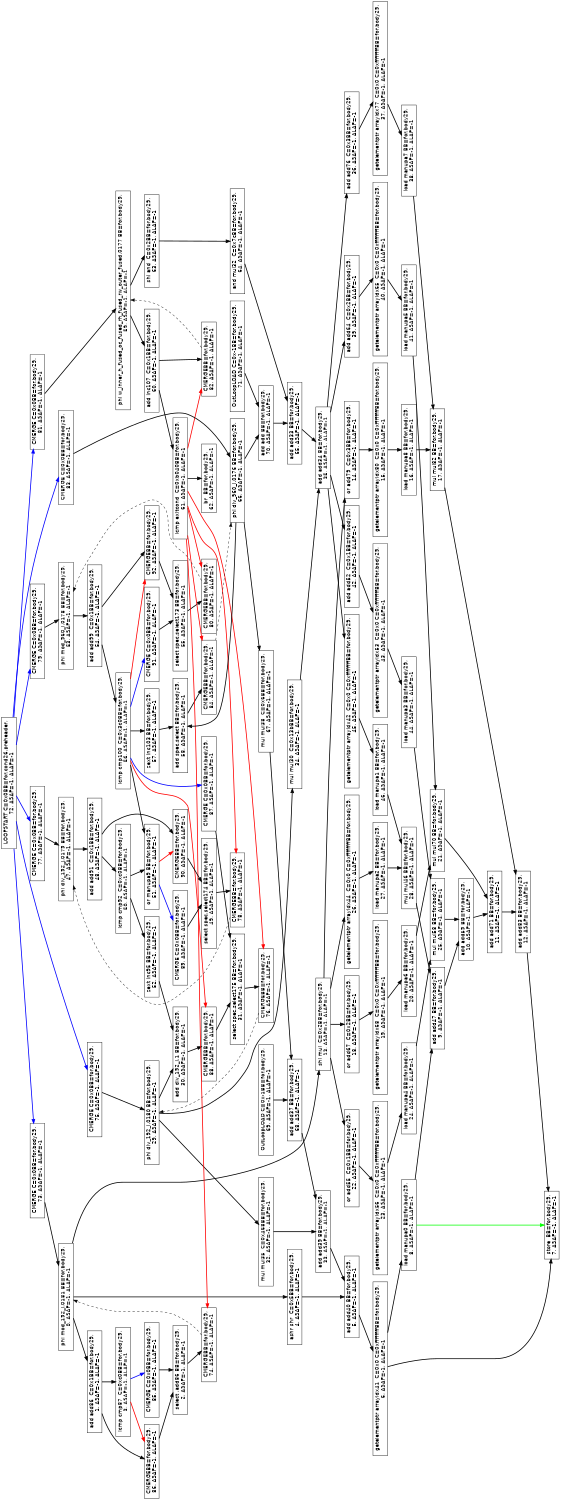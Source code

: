 digraph Region_18 {
	graph [ nslimit = "1000.0",
	orientation = landscape,
		center = true,
	page = "8.5,11",
	compound=true,
	size = "10,7.5" ] ;
"Op_72" [ fontname = "Helvetica" shape = box, label = " LOOPSTART C=0x0BB=for.cond26.preheader,
72, ASAP=-1, ALAP=-1"]
"Op_0" [ fontname = "Helvetica" shape = box, label = " phi mod_192_i.0181 BB=for.body29,
0, ASAP=-1, ALAP=-1"]
"Op_1" [ fontname = "Helvetica" shape = box, label = " add add86  C=0x1BB=for.body29,
1, ASAP=-1, ALAP=-1"]
"Op_2" [ fontname = "Helvetica" shape = box, label = " select .add86 BB=for.body29,
2, ASAP=-1, ALAP=-1"]
"Op_3" [ fontname = "Helvetica" shape = box, label = " icmp cmp87  C=0xc0BB=for.body29,
3, ASAP=-1, ALAP=-1"]
"Op_4" [ fontname = "Helvetica" shape = box, label = " ashr shr  C=0x5BB=for.body29,
4, ASAP=-1, ALAP=-1"]
"Op_5" [ fontname = "Helvetica" shape = box, label = " add add40 BB=for.body29,
5, ASAP=-1, ALAP=-1"]
"Op_6" [ fontname = "Helvetica" shape = box, label = " getelementptr arrayidx41  C=0x0 C=0xffffffffBB=for.body29,
6, ASAP=-1, ALAP=-1"]
"Op_7" [ fontname = "Helvetica" shape = box, label = " store  BB=for.body29,
7, ASAP=-1, ALAP=-1"]
"Op_8" [ fontname = "Helvetica" shape = box, label = " load manupa0 BB=for.body29,
8, ASAP=-1, ALAP=-1"]
"Op_9" [ fontname = "Helvetica" shape = box, label = " add add47 BB=for.body29,
9, ASAP=-1, ALAP=-1"]
"Op_10" [ fontname = "Helvetica" shape = box, label = " add add59 BB=for.body29,
10, ASAP=-1, ALAP=-1"]
"Op_11" [ fontname = "Helvetica" shape = box, label = " add add71 BB=for.body29,
11, ASAP=-1, ALAP=-1"]
"Op_12" [ fontname = "Helvetica" shape = box, label = " add add83 BB=for.body29,
12, ASAP=-1, ALAP=-1"]
"Op_13" [ fontname = "Helvetica" shape = box, label = " shl mul  C=0x2BB=for.body29,
13, ASAP=-1, ALAP=-1"]
"Op_14" [ fontname = "Helvetica" shape = box, label = " or add79  C=0x3BB=for.body29,
14, ASAP=-1, ALAP=-1"]
"Op_15" [ fontname = "Helvetica" shape = box, label = " getelementptr arrayidx80  C=0x0 C=0xffffffffBB=for.body29,
15, ASAP=-1, ALAP=-1"]
"Op_16" [ fontname = "Helvetica" shape = box, label = " load manupa8 BB=for.body29,
16, ASAP=-1, ALAP=-1"]
"Op_17" [ fontname = "Helvetica" shape = box, label = " mul mul82 BB=for.body29,
17, ASAP=-1, ALAP=-1"]
"Op_29" [ fontname = "Helvetica" shape = box, label = " phi div_192_i.0180 BB=for.body29,
29, ASAP=-1, ALAP=-1"]
"Op_18" [ fontname = "Helvetica" shape = box, label = " or add67  C=0x2BB=for.body29,
18, ASAP=-1, ALAP=-1"]
"Op_19" [ fontname = "Helvetica" shape = box, label = " getelementptr arrayidx68  C=0x0 C=0xffffffffBB=for.body29,
19, ASAP=-1, ALAP=-1"]
"Op_20" [ fontname = "Helvetica" shape = box, label = " load manupa6 BB=for.body29,
20, ASAP=-1, ALAP=-1"]
"Op_21" [ fontname = "Helvetica" shape = box, label = " mul mul70 BB=for.body29,
21, ASAP=-1, ALAP=-1"]
"Op_22" [ fontname = "Helvetica" shape = box, label = " or add55  C=0x1BB=for.body29,
22, ASAP=-1, ALAP=-1"]
"Op_23" [ fontname = "Helvetica" shape = box, label = " getelementptr arrayidx56  C=0x0 C=0xffffffffBB=for.body29,
23, ASAP=-1, ALAP=-1"]
"Op_24" [ fontname = "Helvetica" shape = box, label = " load manupa4 BB=for.body29,
24, ASAP=-1, ALAP=-1"]
"Op_25" [ fontname = "Helvetica" shape = box, label = " mul mul58 BB=for.body29,
25, ASAP=-1, ALAP=-1"]
"Op_26" [ fontname = "Helvetica" shape = box, label = " getelementptr arrayidx44  C=0x0 C=0xffffffffBB=for.body29,
26, ASAP=-1, ALAP=-1"]
"Op_27" [ fontname = "Helvetica" shape = box, label = " load manupa2 BB=for.body29,
27, ASAP=-1, ALAP=-1"]
"Op_28" [ fontname = "Helvetica" shape = box, label = " mul mul46 BB=for.body29,
28, ASAP=-1, ALAP=-1"]
"Op_57" [ fontname = "Helvetica" shape = box, label = " zext inc103 BB=for.body29,
57, ASAP=-1, ALAP=-1"]
"Op_58" [ fontname = "Helvetica" shape = box, label = " add spec.select BB=for.body29,
58, ASAP=-1, ALAP=-1"]
"Op_30" [ fontname = "Helvetica" shape = box, label = " add div_192_i.1 BB=for.body29,
30, ASAP=-1, ALAP=-1"]
"Op_31" [ fontname = "Helvetica" shape = box, label = " select spec.select175 BB=for.body29,
31, ASAP=-1, ALAP=-1"]
"Op_32" [ fontname = "Helvetica" shape = box, label = " mul mul35  C=0x468BB=for.body29,
32, ASAP=-1, ALAP=-1"]
"Op_33" [ fontname = "Helvetica" shape = box, label = " add add39 BB=for.body29,
33, ASAP=-1, ALAP=-1"]
"Op_34" [ fontname = "Helvetica" shape = box, label = " mul mul30  C=0x13bBB=for.body29,
34, ASAP=-1, ALAP=-1"]
"Op_35" [ fontname = "Helvetica" shape = box, label = " add add34 BB=for.body29,
35, ASAP=-1, ALAP=-1"]
"Op_36" [ fontname = "Helvetica" shape = box, label = " add add76  C=0x3BB=for.body29,
36, ASAP=-1, ALAP=-1"]
"Op_37" [ fontname = "Helvetica" shape = box, label = " getelementptr arrayidx77  C=0x0 C=0xffffffffBB=for.body29,
37, ASAP=-1, ALAP=-1"]
"Op_38" [ fontname = "Helvetica" shape = box, label = " load manupa7 BB=for.body29,
38, ASAP=-1, ALAP=-1"]
"Op_39" [ fontname = "Helvetica" shape = box, label = " add add64  C=0x2BB=for.body29,
39, ASAP=-1, ALAP=-1"]
"Op_40" [ fontname = "Helvetica" shape = box, label = " getelementptr arrayidx65  C=0x0 C=0xffffffffBB=for.body29,
40, ASAP=-1, ALAP=-1"]
"Op_41" [ fontname = "Helvetica" shape = box, label = " load manupa5 BB=for.body29,
41, ASAP=-1, ALAP=-1"]
"Op_42" [ fontname = "Helvetica" shape = box, label = " add add52  C=0x1BB=for.body29,
42, ASAP=-1, ALAP=-1"]
"Op_43" [ fontname = "Helvetica" shape = box, label = " getelementptr arrayidx53  C=0x0 C=0xffffffffBB=for.body29,
43, ASAP=-1, ALAP=-1"]
"Op_44" [ fontname = "Helvetica" shape = box, label = " load manupa3 BB=for.body29,
44, ASAP=-1, ALAP=-1"]
"Op_45" [ fontname = "Helvetica" shape = box, label = " getelementptr arrayidx42  C=0x0 C=0xffffffffBB=for.body29,
45, ASAP=-1, ALAP=-1"]
"Op_46" [ fontname = "Helvetica" shape = box, label = " load manupa1 BB=for.body29,
46, ASAP=-1, ALAP=-1"]
"Op_47" [ fontname = "Helvetica" shape = box, label = " phi div_192_j.0179 BB=for.body29,
47, ASAP=-1, ALAP=-1"]
"Op_48" [ fontname = "Helvetica" shape = box, label = " add add91  C=0x1BB=for.body29,
48, ASAP=-1, ALAP=-1"]
"Op_49" [ fontname = "Helvetica" shape = box, label = " select spec.select174 BB=for.body29,
49, ASAP=-1, ALAP=-1"]
"Op_50" [ fontname = "Helvetica" shape = box, label = " icmp cmp92  C=0xc0BB=for.body29,
50, ASAP=-1, ALAP=-1"]
"Op_51" [ fontname = "Helvetica" shape = box, label = " or manupa9 BB=for.body29,
51, ASAP=-1, ALAP=-1"]
"Op_52" [ fontname = "Helvetica" shape = box, label = " zext inc95 BB=for.body29,
52, ASAP=-1, ALAP=-1"]
"Op_53" [ fontname = "Helvetica" shape = box, label = " phi mod_960_i.0178 BB=for.body29,
53, ASAP=-1, ALAP=-1"]
"Op_54" [ fontname = "Helvetica" shape = box, label = " add add99  C=0x1BB=for.body29,
54, ASAP=-1, ALAP=-1"]
"Op_55" [ fontname = "Helvetica" shape = box, label = " select spec.select173 BB=for.body29,
55, ASAP=-1, ALAP=-1"]
"Op_56" [ fontname = "Helvetica" shape = box, label = " icmp cmp100  C=0x3c0BB=for.body29,
56, ASAP=-1, ALAP=-1"]
"Op_59" [ fontname = "Helvetica" shape = box, label = " phi w_inner_h_fused_oc_fused_rh_fused_rw_outer_fused.0177 BB=for.body29,
59, ASAP=-1, ALAP=-1"]
"Op_60" [ fontname = "Helvetica" shape = box, label = " add inc107  C=0x1BB=for.body29,
60, ASAP=-1, ALAP=-1"]
"Op_61" [ fontname = "Helvetica" shape = box, label = " icmp exitcond  C=0xb040BB=for.body29,
61, ASAP=-1, ALAP=-1"]
"Op_62" [ fontname = "Helvetica" shape = box, label = " br  BB=for.body29,
62, ASAP=-1, ALAP=-1"]
"Op_63" [ fontname = "Helvetica" shape = box, label = " shl and  C=0x2BB=for.body29,
63, ASAP=-1, ALAP=-1"]
"Op_64" [ fontname = "Helvetica" shape = box, label = " and mul32  C=0x7cBB=for.body29,
64, ASAP=-1, ALAP=-1"]
"Op_65" [ fontname = "Helvetica" shape = box, label = " add add33 BB=for.body29,
65, ASAP=-1, ALAP=-1"]
"Op_66" [ fontname = "Helvetica" shape = box, label = " phi div_960_i.0176 BB=for.body29,
66, ASAP=-1, ALAP=-1"]
"Op_67" [ fontname = "Helvetica" shape = box, label = " mul mul38  C=0x6BB=for.body29,
67, ASAP=-1, ALAP=-1"]
"Op_68" [ fontname = "Helvetica" shape = box, label = " add add37 BB=for.body29,
68, ASAP=-1, ALAP=-1"]
"Op_69" [ fontname = "Helvetica" shape = box, label = " OutLoopLOAD C=0x-1BB=for.body29,
69, ASAP=-1, ALAP=-1"]
"Op_70" [ fontname = "Helvetica" shape = box, label = " add add BB=for.body29,
70, ASAP=-1, ALAP=-1"]
"Op_71" [ fontname = "Helvetica" shape = box, label = " OutLoopLOAD C=0x-1BB=for.body29,
71, ASAP=-1, ALAP=-1"]
"Op_74" [ fontname = "Helvetica" shape = box, label = " CMERGEBB=for.body29,
74, ASAP=-1, ALAP=-1"]
"Op_73" [ fontname = "Helvetica" shape = box, label = " CMERGE C=0x0BB=for.body29,
73, ASAP=-1, ALAP=-1"]
"Op_75" [ fontname = "Helvetica" shape = box, label = " CMERGE C=0x0BB=for.body29,
75, ASAP=-1, ALAP=-1"]
"Op_76" [ fontname = "Helvetica" shape = box, label = " CMERGEBB=for.body29,
76, ASAP=-1, ALAP=-1"]
"Op_77" [ fontname = "Helvetica" shape = box, label = " CMERGE C=0x0BB=for.body29,
77, ASAP=-1, ALAP=-1"]
"Op_78" [ fontname = "Helvetica" shape = box, label = " CMERGEBB=for.body29,
78, ASAP=-1, ALAP=-1"]
"Op_79" [ fontname = "Helvetica" shape = box, label = " CMERGE C=0x0BB=for.body29,
79, ASAP=-1, ALAP=-1"]
"Op_80" [ fontname = "Helvetica" shape = box, label = " CMERGEBB=for.body29,
80, ASAP=-1, ALAP=-1"]
"Op_81" [ fontname = "Helvetica" shape = box, label = " CMERGE C=0x0BB=for.body29,
81, ASAP=-1, ALAP=-1"]
"Op_82" [ fontname = "Helvetica" shape = box, label = " CMERGEBB=for.body29,
82, ASAP=-1, ALAP=-1"]
"Op_83" [ fontname = "Helvetica" shape = box, label = " CMERGE C=0x0BB=for.body29,
83, ASAP=-1, ALAP=-1"]
"Op_84" [ fontname = "Helvetica" shape = box, label = " CMERGEBB=for.body29,
84, ASAP=-1, ALAP=-1"]
"Op_87" [ fontname = "Helvetica" shape = box, label = " CMERGE C=0x0BB=for.body29,
87, ASAP=-1, ALAP=-1"]
"Op_88" [ fontname = "Helvetica" shape = box, label = " CMERGEBB=for.body29,
88, ASAP=-1, ALAP=-1"]
"Op_89" [ fontname = "Helvetica" shape = box, label = " CMERGE C=0x0BB=for.body29,
89, ASAP=-1, ALAP=-1"]
"Op_90" [ fontname = "Helvetica" shape = box, label = " CMERGEBB=for.body29,
90, ASAP=-1, ALAP=-1"]
"Op_91" [ fontname = "Helvetica" shape = box, label = " CMERGE C=0x0BB=for.body29,
91, ASAP=-1, ALAP=-1"]
"Op_92" [ fontname = "Helvetica" shape = box, label = " CMERGEBB=for.body29,
92, ASAP=-1, ALAP=-1"]
"Op_85" [ fontname = "Helvetica" shape = box, label = " CMERGE C=0x0BB=for.body29,
85, ASAP=-1, ALAP=-1"]
"Op_86" [ fontname = "Helvetica" shape = box, label = " CMERGEBB=for.body29,
86, ASAP=-1, ALAP=-1"]
"Op_0" -> "Op_1" [style = bold, color = black];
"Op_0" -> "Op_4" [style = bold, color = black];
"Op_0" -> "Op_13" [style = bold, color = black];
"Op_1" -> "Op_3" [style = bold, color = black];
"Op_1" -> "Op_86" [style = bold, color = black];
"Op_2" -> "Op_74" [style = bold, color = black];
"Op_3" -> "Op_85" [style = bold, color = blue];
"Op_3" -> "Op_86" [style = bold, color = red];
"Op_4" -> "Op_5" [style = bold, color = black];
"Op_5" -> "Op_6" [style = bold, color = black];
"Op_6" -> "Op_7" [style = bold, color = black];
"Op_6" -> "Op_8" [style = bold, color = black];
"Op_8" -> "Op_9" [style = bold, color = black];
"Op_8" -> "Op_7"[style = bold, color = green];
"Op_9" -> "Op_10" [style = bold, color = black];
"Op_10" -> "Op_11" [style = bold, color = black];
"Op_11" -> "Op_12" [style = bold, color = black];
"Op_12" -> "Op_7" [style = bold, color = black];
"Op_13" -> "Op_14" [style = bold, color = black];
"Op_13" -> "Op_18" [style = bold, color = black];
"Op_13" -> "Op_22" [style = bold, color = black];
"Op_13" -> "Op_26" [style = bold, color = black];
"Op_14" -> "Op_15" [style = bold, color = black];
"Op_15" -> "Op_16" [style = bold, color = black];
"Op_16" -> "Op_17" [style = bold, color = black];
"Op_17" -> "Op_12" [style = bold, color = black];
"Op_18" -> "Op_19" [style = bold, color = black];
"Op_19" -> "Op_20" [style = bold, color = black];
"Op_20" -> "Op_21" [style = bold, color = black];
"Op_21" -> "Op_11" [style = bold, color = black];
"Op_22" -> "Op_23" [style = bold, color = black];
"Op_23" -> "Op_24" [style = bold, color = black];
"Op_24" -> "Op_25" [style = bold, color = black];
"Op_25" -> "Op_10" [style = bold, color = black];
"Op_26" -> "Op_27" [style = bold, color = black];
"Op_27" -> "Op_28" [style = bold, color = black];
"Op_28" -> "Op_9" [style = bold, color = black];
"Op_29" -> "Op_30" [style = bold, color = black];
"Op_29" -> "Op_32" [style = bold, color = black];
"Op_29" -> "Op_34" [style = bold, color = black];
"Op_30" -> "Op_88" [style = bold, color = black];
"Op_31" -> "Op_76" [style = bold, color = black];
"Op_32" -> "Op_33" [style = bold, color = black];
"Op_33" -> "Op_5" [style = bold, color = black];
"Op_34" -> "Op_35" [style = bold, color = black];
"Op_35" -> "Op_36" [style = bold, color = black];
"Op_35" -> "Op_39" [style = bold, color = black];
"Op_35" -> "Op_42" [style = bold, color = black];
"Op_35" -> "Op_45" [style = bold, color = black];
"Op_36" -> "Op_37" [style = bold, color = black];
"Op_37" -> "Op_38" [style = bold, color = black];
"Op_38" -> "Op_17" [style = bold, color = black];
"Op_39" -> "Op_40" [style = bold, color = black];
"Op_40" -> "Op_41" [style = bold, color = black];
"Op_41" -> "Op_21" [style = bold, color = black];
"Op_42" -> "Op_43" [style = bold, color = black];
"Op_43" -> "Op_44" [style = bold, color = black];
"Op_44" -> "Op_25" [style = bold, color = black];
"Op_45" -> "Op_46" [style = bold, color = black];
"Op_46" -> "Op_28" [style = bold, color = black];
"Op_47" -> "Op_48" [style = bold, color = black];
"Op_48" -> "Op_50" [style = bold, color = black];
"Op_48" -> "Op_90" [style = bold, color = black];
"Op_49" -> "Op_78" [style = bold, color = black];
"Op_50" -> "Op_51" [style = bold, color = black];
"Op_50" -> "Op_52" [style = bold, color = black];
"Op_51" -> "Op_89" [style = bold, color = blue];
"Op_51" -> "Op_90" [style = bold, color = red];
"Op_52" -> "Op_30" [style = bold, color = black];
"Op_53" -> "Op_54" [style = bold, color = black];
"Op_54" -> "Op_56" [style = bold, color = black];
"Op_54" -> "Op_92" [style = bold, color = black];
"Op_55" -> "Op_80" [style = bold, color = black];
"Op_56" -> "Op_51" [style = bold, color = black];
"Op_56" -> "Op_57" [style = bold, color = black];
"Op_56" -> "Op_87" [style = bold, color = blue];
"Op_56" -> "Op_88" [style = bold, color = red];
"Op_56" -> "Op_91" [style = bold, color = blue];
"Op_56" -> "Op_92" [style = bold, color = red];
"Op_57" -> "Op_58" [style = bold, color = black];
"Op_58" -> "Op_84" [style = bold, color = black];
"Op_59" -> "Op_60" [style = bold, color = black];
"Op_59" -> "Op_63" [style = bold, color = black];
"Op_60" -> "Op_61" [style = bold, color = black];
"Op_60" -> "Op_82" [style = bold, color = black];
"Op_61" -> "Op_62" [style = bold, color = black];
"Op_61" -> "Op_74" [style = bold, color = red];
"Op_61" -> "Op_76" [style = bold, color = red];
"Op_61" -> "Op_78" [style = bold, color = red];
"Op_61" -> "Op_80" [style = bold, color = red];
"Op_61" -> "Op_82" [style = bold, color = red];
"Op_61" -> "Op_84" [style = bold, color = red];
"Op_63" -> "Op_64" [style = bold, color = black];
"Op_64" -> "Op_65" [style = bold, color = black];
"Op_65" -> "Op_35" [style = bold, color = black];
"Op_66" -> "Op_58" [style = bold, color = black];
"Op_66" -> "Op_67" [style = bold, color = black];
"Op_66" -> "Op_70" [style = bold, color = black];
"Op_67" -> "Op_68" [style = bold, color = black];
"Op_68" -> "Op_33" [style = bold, color = black];
"Op_69" -> "Op_68" [style = bold, color = black];
"Op_70" -> "Op_65" [style = bold, color = black];
"Op_71" -> "Op_70" [style = bold, color = black];
"Op_72" -> "Op_73" [style = bold, color = blue];
"Op_72" -> "Op_75" [style = bold, color = blue];
"Op_72" -> "Op_77" [style = bold, color = blue];
"Op_72" -> "Op_79" [style = bold, color = blue];
"Op_72" -> "Op_81" [style = bold, color = blue];
"Op_72" -> "Op_83" [style = bold, color = blue];
"Op_73" -> "Op_0" [style = bold, color = black];
"Op_74" -> "Op_0" [style = dashed, color = black];
"Op_75" -> "Op_29" [style = bold, color = black];
"Op_76" -> "Op_29" [style = dashed, color = black];
"Op_77" -> "Op_47" [style = bold, color = black];
"Op_78" -> "Op_47" [style = dashed, color = black];
"Op_79" -> "Op_53" [style = bold, color = black];
"Op_80" -> "Op_53" [style = dashed, color = black];
"Op_81" -> "Op_59" [style = bold, color = black];
"Op_82" -> "Op_59" [style = dashed, color = black];
"Op_83" -> "Op_66" [style = bold, color = black];
"Op_84" -> "Op_66" [style = dashed, color = black];
"Op_85" -> "Op_2" [style = bold, color = black];
"Op_86" -> "Op_2" [style = bold, color = black];
"Op_87" -> "Op_31" [style = bold, color = black];
"Op_88" -> "Op_31" [style = bold, color = black];
"Op_89" -> "Op_49" [style = bold, color = black];
"Op_90" -> "Op_49" [style = bold, color = black];
"Op_91" -> "Op_55" [style = bold, color = black];
"Op_92" -> "Op_55" [style = bold, color = black];
}
